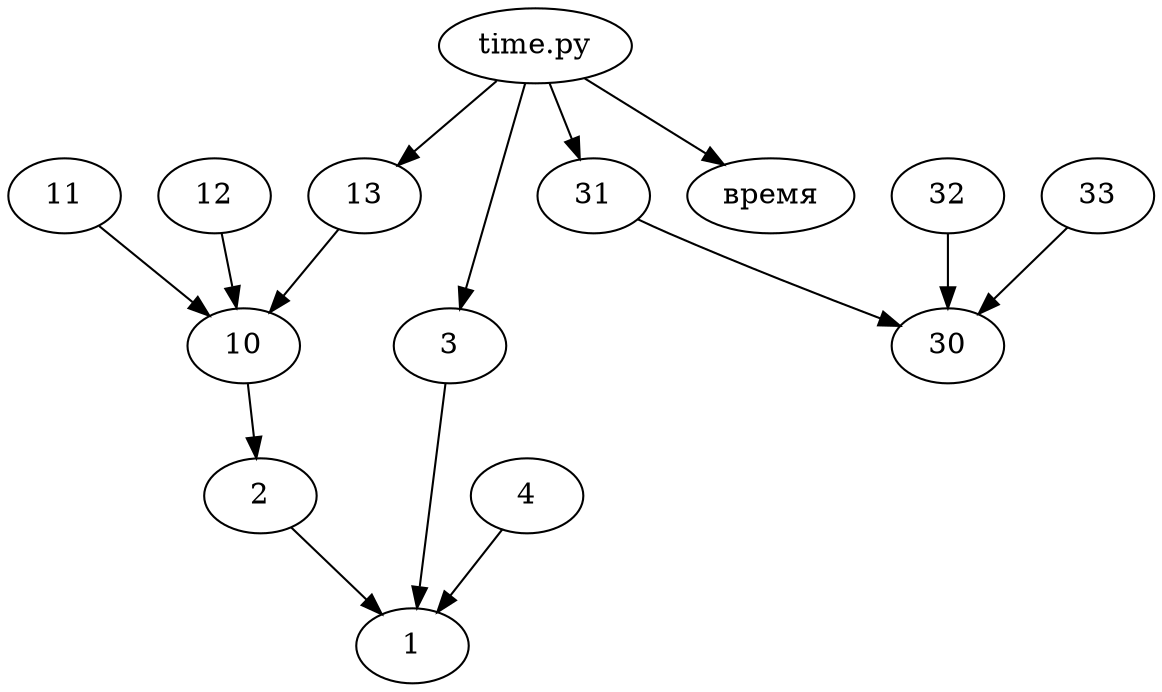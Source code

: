 digraph G {
  "1";
  "2";
  "3";
  "4";
  "2" -> "1";
  "3" -> "1";
  "4" -> "1";
  "10";
  "11";
  "12";
  "13";
  "11" -> "10";
  "12" -> "10";
  "13" -> "10";
  "10" -> "2";
  "30";
  "31";
  "32";
  "33";
  "31" -> "30";
  "32" -> "30";
  "33" -> "30";
  "время";
  "time.py";
  "time.py" -> "время";
  "time.py" -> "31";
  "time.py" -> "13";
  "time.py" -> "3";
}
